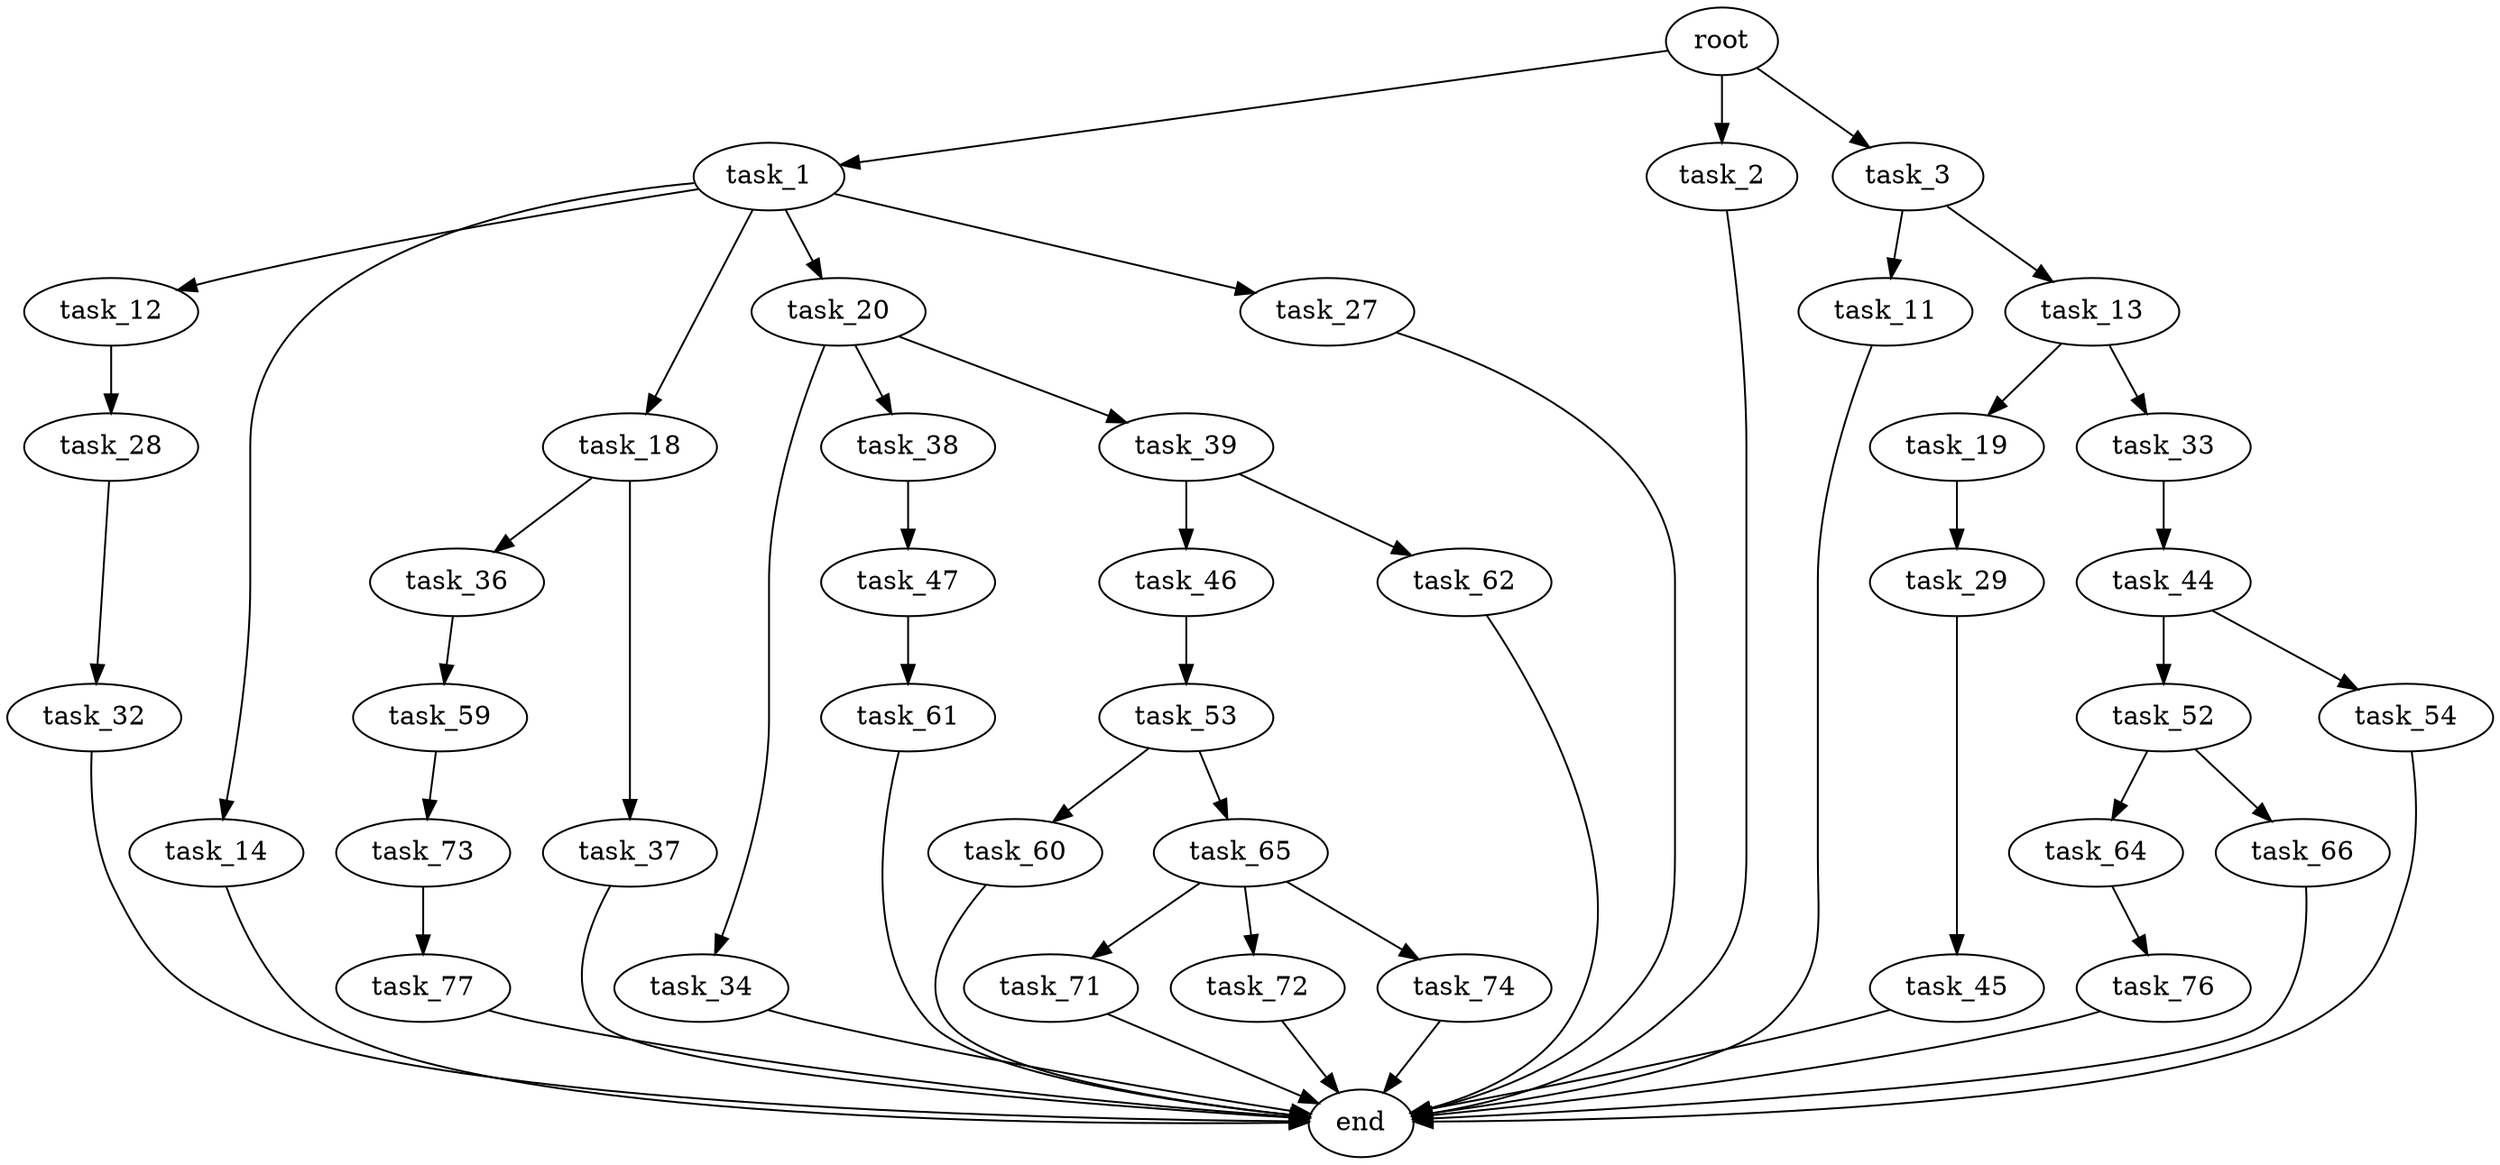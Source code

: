 digraph G {
  root [size="0.000000"];
  task_1 [size="134217728000.000000"];
  task_2 [size="84143070389.000000"];
  task_3 [size="42154004167.000000"];
  task_12 [size="782757789696.000000"];
  task_14 [size="8589934592.000000"];
  task_18 [size="4729480585.000000"];
  task_20 [size="18492664669.000000"];
  task_27 [size="188676322656.000000"];
  end [size="0.000000"];
  task_11 [size="1073741824000.000000"];
  task_13 [size="69371290415.000000"];
  task_28 [size="127779318600.000000"];
  task_19 [size="231928233984.000000"];
  task_33 [size="28688476418.000000"];
  task_36 [size="231928233984.000000"];
  task_37 [size="782757789696.000000"];
  task_29 [size="11552621490.000000"];
  task_34 [size="134217728000.000000"];
  task_38 [size="8589934592.000000"];
  task_39 [size="11298148252.000000"];
  task_32 [size="68719476736.000000"];
  task_45 [size="17306413495.000000"];
  task_44 [size="3951221048.000000"];
  task_59 [size="1652046800.000000"];
  task_47 [size="4193171859.000000"];
  task_46 [size="11486323194.000000"];
  task_62 [size="549755813888.000000"];
  task_52 [size="8589934592.000000"];
  task_54 [size="33204184402.000000"];
  task_53 [size="11258678019.000000"];
  task_61 [size="17656248295.000000"];
  task_64 [size="782757789696.000000"];
  task_66 [size="368293445632.000000"];
  task_60 [size="20507294098.000000"];
  task_65 [size="9590056171.000000"];
  task_73 [size="8173631932.000000"];
  task_76 [size="68719476736.000000"];
  task_71 [size="1073741824000.000000"];
  task_72 [size="6879329444.000000"];
  task_74 [size="760582525352.000000"];
  task_77 [size="2703686840.000000"];

  root -> task_1 [size="1.000000"];
  root -> task_2 [size="1.000000"];
  root -> task_3 [size="1.000000"];
  task_1 -> task_12 [size="209715200.000000"];
  task_1 -> task_14 [size="209715200.000000"];
  task_1 -> task_18 [size="209715200.000000"];
  task_1 -> task_20 [size="209715200.000000"];
  task_1 -> task_27 [size="209715200.000000"];
  task_2 -> end [size="1.000000"];
  task_3 -> task_11 [size="33554432.000000"];
  task_3 -> task_13 [size="33554432.000000"];
  task_12 -> task_28 [size="679477248.000000"];
  task_14 -> end [size="1.000000"];
  task_18 -> task_36 [size="411041792.000000"];
  task_18 -> task_37 [size="411041792.000000"];
  task_20 -> task_34 [size="838860800.000000"];
  task_20 -> task_38 [size="838860800.000000"];
  task_20 -> task_39 [size="838860800.000000"];
  task_27 -> end [size="1.000000"];
  task_11 -> end [size="1.000000"];
  task_13 -> task_19 [size="75497472.000000"];
  task_13 -> task_33 [size="75497472.000000"];
  task_28 -> task_32 [size="134217728.000000"];
  task_19 -> task_29 [size="301989888.000000"];
  task_33 -> task_44 [size="33554432.000000"];
  task_36 -> task_59 [size="301989888.000000"];
  task_37 -> end [size="1.000000"];
  task_29 -> task_45 [size="33554432.000000"];
  task_34 -> end [size="1.000000"];
  task_38 -> task_47 [size="33554432.000000"];
  task_39 -> task_46 [size="301989888.000000"];
  task_39 -> task_62 [size="301989888.000000"];
  task_32 -> end [size="1.000000"];
  task_45 -> end [size="1.000000"];
  task_44 -> task_52 [size="134217728.000000"];
  task_44 -> task_54 [size="134217728.000000"];
  task_59 -> task_73 [size="75497472.000000"];
  task_47 -> task_61 [size="75497472.000000"];
  task_46 -> task_53 [size="838860800.000000"];
  task_62 -> end [size="1.000000"];
  task_52 -> task_64 [size="33554432.000000"];
  task_52 -> task_66 [size="33554432.000000"];
  task_54 -> end [size="1.000000"];
  task_53 -> task_60 [size="411041792.000000"];
  task_53 -> task_65 [size="411041792.000000"];
  task_61 -> end [size="1.000000"];
  task_64 -> task_76 [size="679477248.000000"];
  task_66 -> end [size="1.000000"];
  task_60 -> end [size="1.000000"];
  task_65 -> task_71 [size="209715200.000000"];
  task_65 -> task_72 [size="209715200.000000"];
  task_65 -> task_74 [size="209715200.000000"];
  task_73 -> task_77 [size="134217728.000000"];
  task_76 -> end [size="1.000000"];
  task_71 -> end [size="1.000000"];
  task_72 -> end [size="1.000000"];
  task_74 -> end [size="1.000000"];
  task_77 -> end [size="1.000000"];
}
